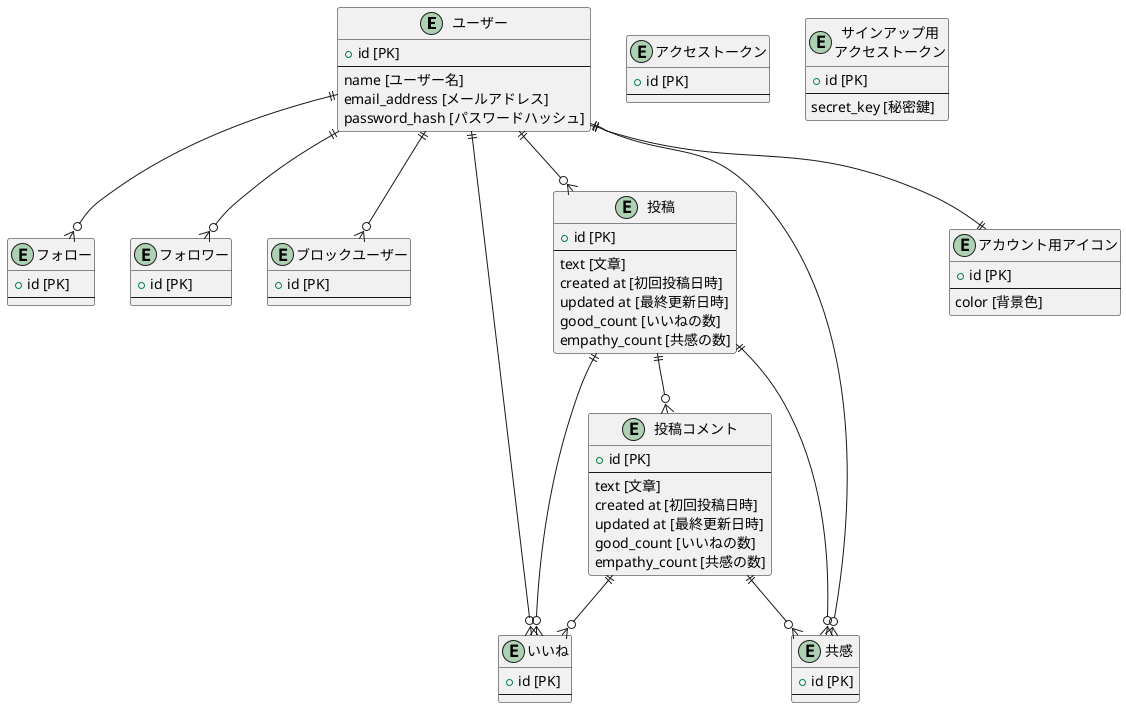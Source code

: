 @startuml erd

entity user as "ユーザー" {
    + id [PK]
    --
    name [ユーザー名]
    email_address [メールアドレス]
    password_hash [パスワードハッシュ]
}

entity follow as "フォロー" {
    + id [PK]
    --
}

entity follower as "フォロワー" {
    + id [PK]
    --
}

entity block as "ブロックユーザー" {
    + id [PK]
    --
}

entity access_token as "アクセストークン" {
    + id [PK]
    --
}

entity signup_access_token as "サインアップ用\nアクセストークン" {
    + id [PK]
    --
    secret_key [秘密鍵]
}

entity post as "投稿" {
    + id [PK]
    --
    text [文章]
    created at [初回投稿日時]
    updated at [最終更新日時]
    good_count [いいねの数]
    empathy_count [共感の数]
}

entity comment as "投稿コメント" {
    + id [PK]
    --
    text [文章]
    created at [初回投稿日時]
    updated at [最終更新日時]
    good_count [いいねの数]
    empathy_count [共感の数]
}

entity good as "いいね" {
    + id [PK]
    --
}

entity empathy as "共感" {
    + id [PK]
    --
}

entity icon as "アカウント用アイコン" {
    + id [PK]
    --
    color [背景色]
}

user ||--o{ post
user ||--|| icon
user ||--o{ follow
user ||--o{ follower
user ||--o{ block
user ||--o{ good
user ||--o{ empathy

post ||--o{ comment
post ||--o{ good
post ||--o{ empathy

comment ||--o{ good
comment ||--o{ empathy

@enduml
